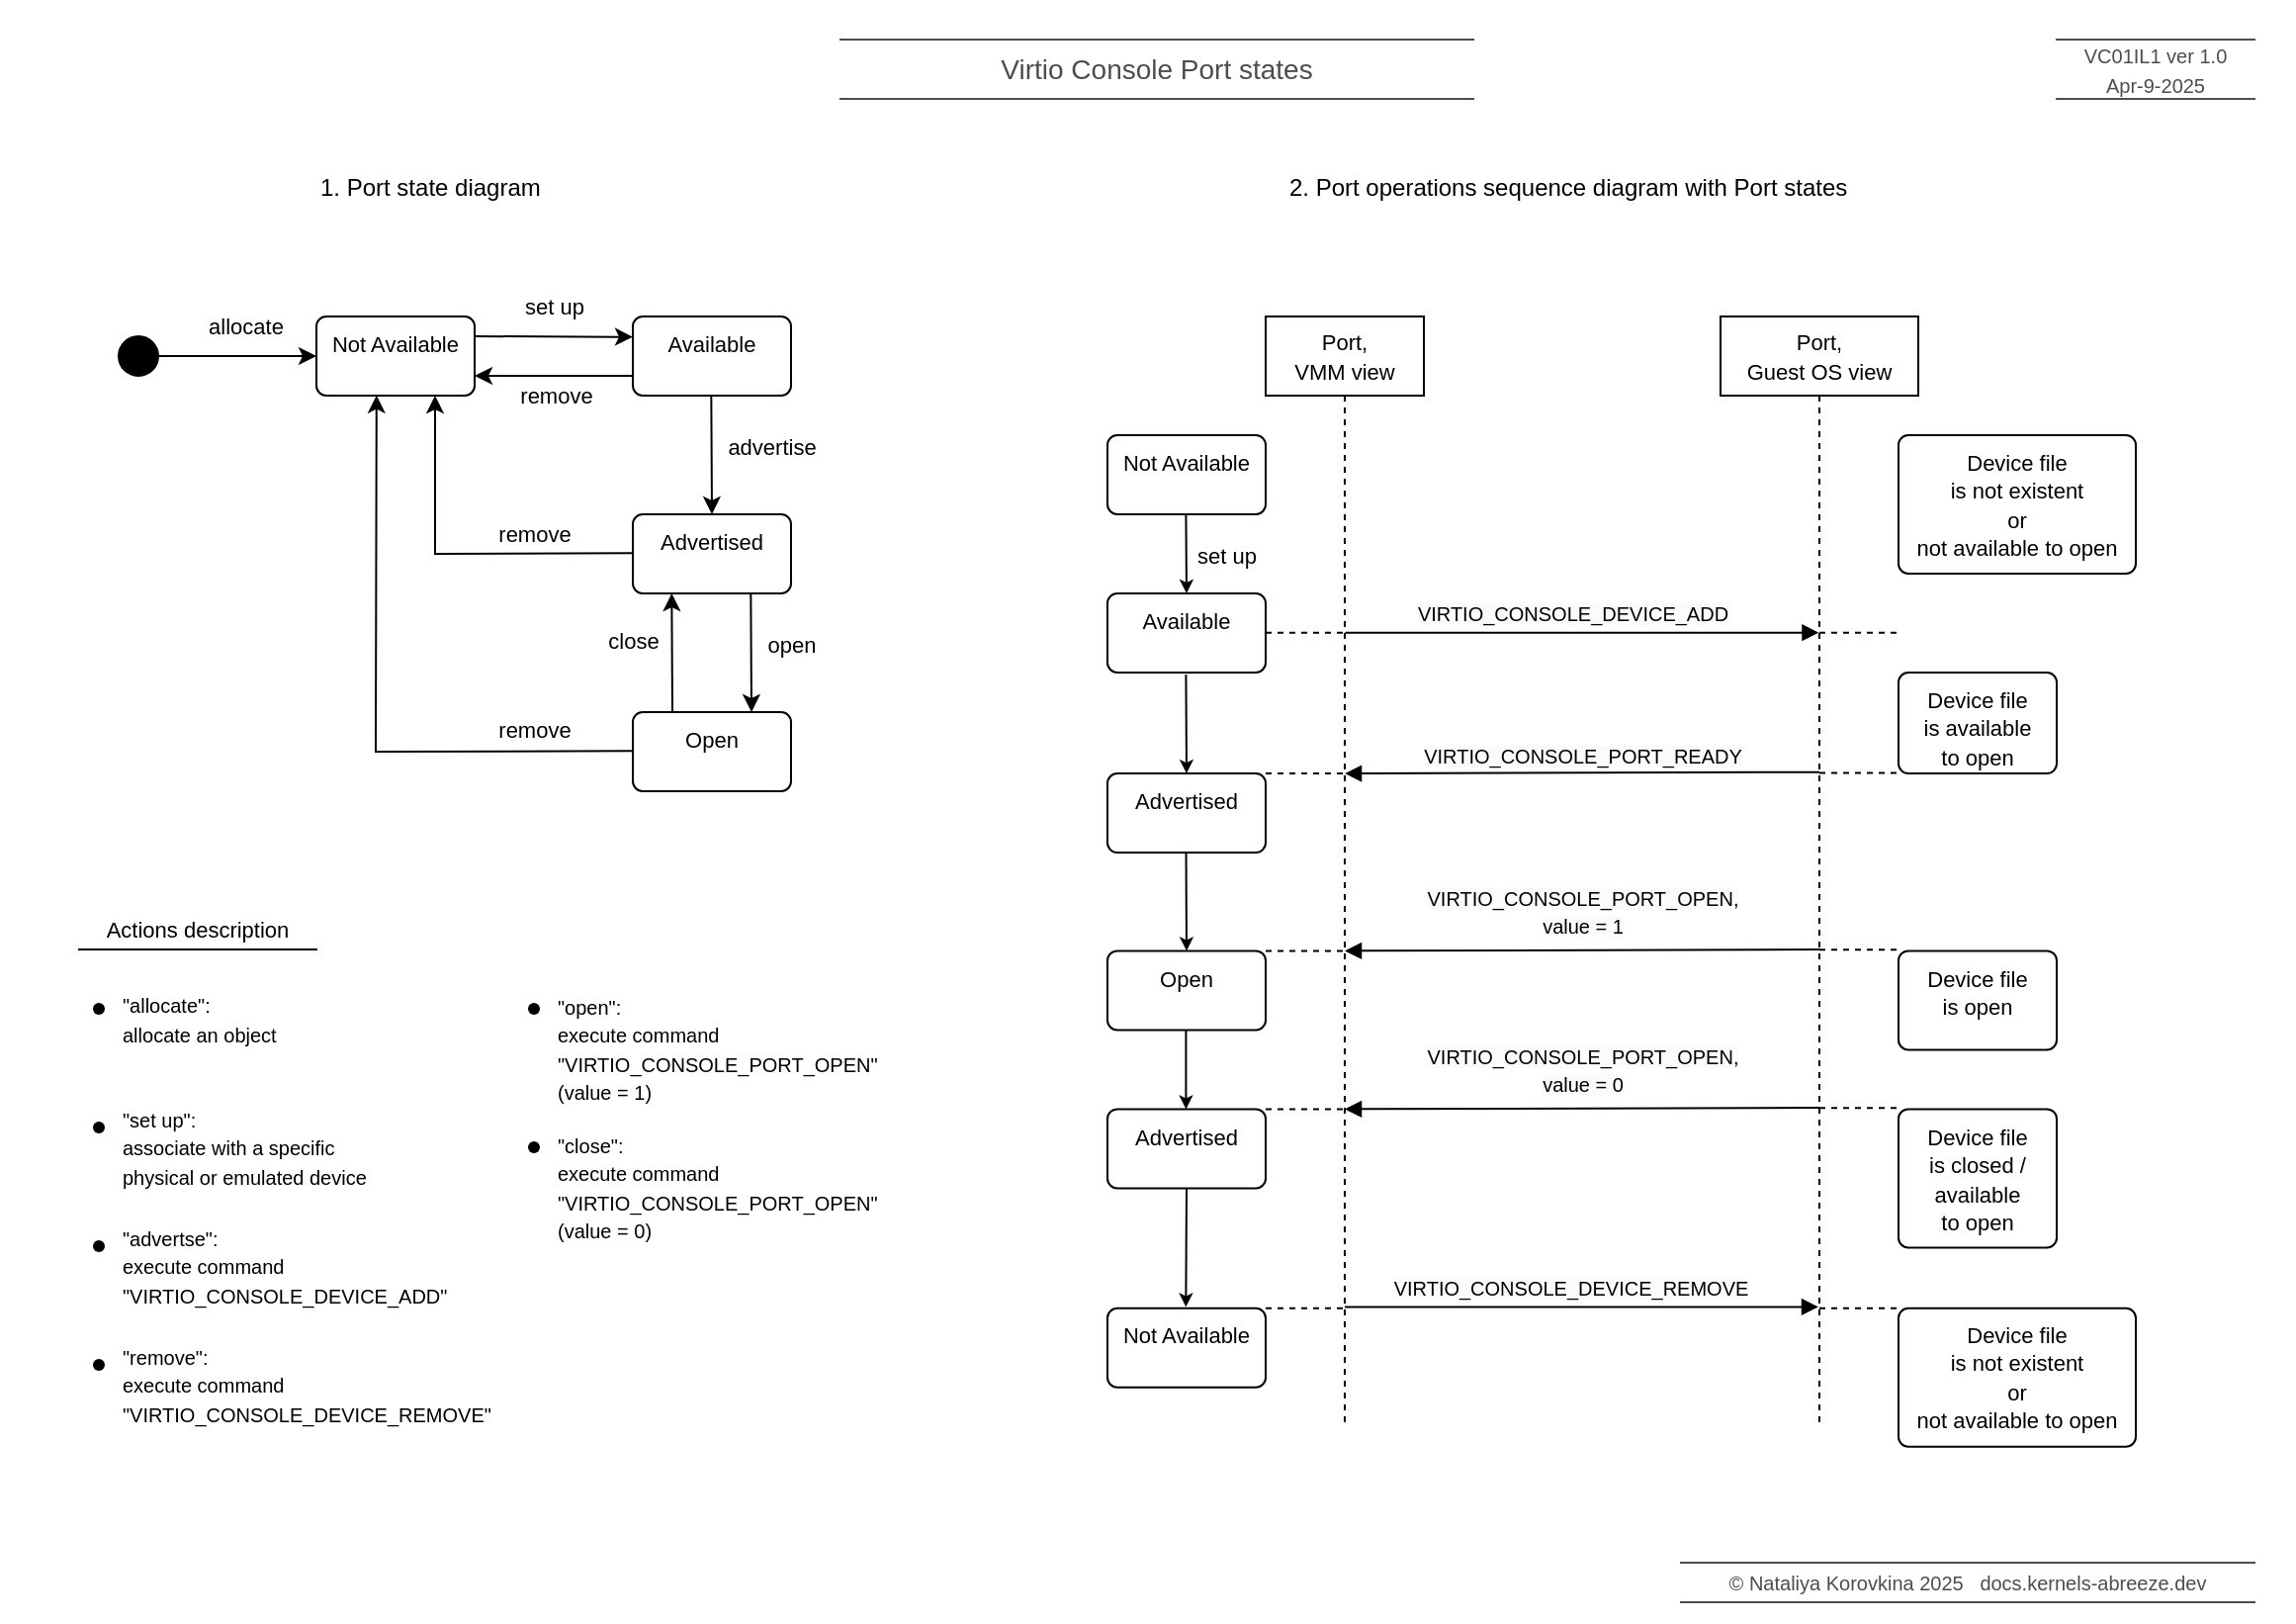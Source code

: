 <mxfile version="28.0.6">
  <diagram name="Page-1" id="znx50eJQary7bdkYCdUz">
    <mxGraphModel dx="1532" dy="1142" grid="1" gridSize="10" guides="1" tooltips="1" connect="1" arrows="1" fold="1" page="1" pageScale="1" pageWidth="1169" pageHeight="827" math="0" shadow="0" adaptiveColors="auto">
      <root>
        <mxCell id="0" />
        <mxCell id="1" parent="0" />
        <mxCell id="gugzXaBy3OFRLoOntFII-1" value="" style="rounded=0;whiteSpace=wrap;html=1;strokeColor=none;" vertex="1" parent="1">
          <mxGeometry width="1160" height="820" as="geometry" />
        </mxCell>
        <mxCell id="KwKp2TUJxg4RzcYVuOgC-75" value="" style="rounded=0;whiteSpace=wrap;html=1;strokeColor=none;movable=0;resizable=0;rotatable=0;deletable=0;editable=0;locked=1;connectable=0;fillColor=none;" parent="1" vertex="1">
          <mxGeometry width="1160" height="820" as="geometry" />
        </mxCell>
        <mxCell id="KwKp2TUJxg4RzcYVuOgC-1" value="&lt;span style=&quot;color: rgb(77, 77, 77); font-size: 14px;&quot;&gt;Virtio Console Port states&lt;/span&gt;" style="shape=partialRectangle;whiteSpace=wrap;html=1;left=0;right=0;fillColor=none;strokeColor=#4D4D4D;" parent="1" vertex="1">
          <mxGeometry x="425" y="20" width="320" height="30" as="geometry" />
        </mxCell>
        <mxCell id="KwKp2TUJxg4RzcYVuOgC-2" value="" style="ellipse;fillColor=strokeColor;html=1;" parent="1" vertex="1">
          <mxGeometry x="60" y="170" width="20" height="20" as="geometry" />
        </mxCell>
        <mxCell id="KwKp2TUJxg4RzcYVuOgC-3" value="&lt;font style=&quot;font-size: 11px;&quot;&gt;Not Available&lt;/font&gt;" style="html=1;align=center;verticalAlign=top;rounded=1;absoluteArcSize=1;arcSize=10;dashed=0;whiteSpace=wrap;" parent="1" vertex="1">
          <mxGeometry x="160" y="160" width="80" height="40" as="geometry" />
        </mxCell>
        <mxCell id="KwKp2TUJxg4RzcYVuOgC-4" value="&lt;font style=&quot;font-size: 11px;&quot;&gt;Available&lt;/font&gt;" style="html=1;align=center;verticalAlign=top;rounded=1;absoluteArcSize=1;arcSize=10;dashed=0;whiteSpace=wrap;" parent="1" vertex="1">
          <mxGeometry x="320" y="160" width="80" height="40" as="geometry" />
        </mxCell>
        <mxCell id="KwKp2TUJxg4RzcYVuOgC-5" value="&lt;font style=&quot;font-size: 11px;&quot;&gt;Advertised&lt;/font&gt;" style="html=1;align=center;verticalAlign=top;rounded=1;absoluteArcSize=1;arcSize=10;dashed=0;whiteSpace=wrap;" parent="1" vertex="1">
          <mxGeometry x="320" y="260" width="80" height="40" as="geometry" />
        </mxCell>
        <mxCell id="KwKp2TUJxg4RzcYVuOgC-7" value="" style="endArrow=classic;html=1;rounded=0;entryX=0;entryY=0.5;entryDx=0;entryDy=0;" parent="1" target="KwKp2TUJxg4RzcYVuOgC-3" edge="1">
          <mxGeometry width="50" height="50" relative="1" as="geometry">
            <mxPoint x="80" y="180" as="sourcePoint" />
            <mxPoint x="130" y="174.66" as="targetPoint" />
          </mxGeometry>
        </mxCell>
        <mxCell id="KwKp2TUJxg4RzcYVuOgC-11" value="allocate" style="edgeLabel;html=1;align=center;verticalAlign=middle;resizable=0;points=[];" parent="KwKp2TUJxg4RzcYVuOgC-7" vertex="1" connectable="0">
          <mxGeometry x="0.241" y="-2" relative="1" as="geometry">
            <mxPoint x="-6" y="-17" as="offset" />
          </mxGeometry>
        </mxCell>
        <mxCell id="KwKp2TUJxg4RzcYVuOgC-8" value="" style="endArrow=classic;html=1;rounded=0;" parent="1" edge="1">
          <mxGeometry width="50" height="50" relative="1" as="geometry">
            <mxPoint x="240" y="170" as="sourcePoint" />
            <mxPoint x="320" y="170.34" as="targetPoint" />
          </mxGeometry>
        </mxCell>
        <mxCell id="KwKp2TUJxg4RzcYVuOgC-12" value="set up" style="edgeLabel;html=1;align=center;verticalAlign=middle;resizable=0;points=[];" parent="KwKp2TUJxg4RzcYVuOgC-8" vertex="1" connectable="0">
          <mxGeometry x="-0.009" relative="1" as="geometry">
            <mxPoint y="-15" as="offset" />
          </mxGeometry>
        </mxCell>
        <mxCell id="KwKp2TUJxg4RzcYVuOgC-9" value="" style="endArrow=classic;html=1;rounded=0;" parent="1" edge="1">
          <mxGeometry width="50" height="50" relative="1" as="geometry">
            <mxPoint x="359.66" y="200" as="sourcePoint" />
            <mxPoint x="360" y="260" as="targetPoint" />
          </mxGeometry>
        </mxCell>
        <mxCell id="KwKp2TUJxg4RzcYVuOgC-13" value="advertise" style="edgeLabel;html=1;align=center;verticalAlign=middle;resizable=0;points=[];" parent="KwKp2TUJxg4RzcYVuOgC-9" vertex="1" connectable="0">
          <mxGeometry x="0.266" y="1" relative="1" as="geometry">
            <mxPoint x="29" y="-12" as="offset" />
          </mxGeometry>
        </mxCell>
        <mxCell id="KwKp2TUJxg4RzcYVuOgC-10" value="&lt;font style=&quot;font-size: 11px;&quot;&gt;Open&lt;/font&gt;" style="html=1;align=center;verticalAlign=top;rounded=1;absoluteArcSize=1;arcSize=10;dashed=0;whiteSpace=wrap;" parent="1" vertex="1">
          <mxGeometry x="320" y="360" width="80" height="40" as="geometry" />
        </mxCell>
        <mxCell id="KwKp2TUJxg4RzcYVuOgC-14" value="&lt;div style=&quot;text-wrap: nowrap;&quot;&gt;&lt;font style=&quot;font-size: 10px;&quot;&gt;&quot;set up&quot;:&lt;/font&gt;&lt;/div&gt;&lt;div style=&quot;text-wrap: nowrap;&quot;&gt;&lt;font style=&quot;font-size: 10px;&quot;&gt;associate with a specific&lt;/font&gt;&lt;/div&gt;&lt;div style=&quot;text-wrap: nowrap;&quot;&gt;&lt;font style=&quot;font-size: 10px;&quot;&gt;physical or emulated device&lt;/font&gt;&lt;/div&gt;" style="text;html=1;align=left;verticalAlign=middle;whiteSpace=wrap;rounded=0;" parent="1" vertex="1">
          <mxGeometry x="60" y="560" width="160" height="40" as="geometry" />
        </mxCell>
        <mxCell id="KwKp2TUJxg4RzcYVuOgC-15" value="&lt;span style=&quot;text-wrap: nowrap; background-color: rgb(255, 255, 255);&quot;&gt;&lt;font style=&quot;font-size: 10px;&quot;&gt;&quot;allocate&quot;:&lt;/font&gt;&lt;/span&gt;&lt;div style=&quot;text-wrap: nowrap;&quot;&gt;&lt;font style=&quot;font-size: 10px;&quot;&gt;allocate an object&lt;/font&gt;&lt;/div&gt;" style="text;html=1;align=left;verticalAlign=middle;whiteSpace=wrap;rounded=0;" parent="1" vertex="1">
          <mxGeometry x="60" y="500" width="110" height="30" as="geometry" />
        </mxCell>
        <mxCell id="KwKp2TUJxg4RzcYVuOgC-16" value="" style="endArrow=classic;html=1;rounded=0;" parent="1" edge="1">
          <mxGeometry width="50" height="50" relative="1" as="geometry">
            <mxPoint x="379.66" y="300" as="sourcePoint" />
            <mxPoint x="380" y="360" as="targetPoint" />
          </mxGeometry>
        </mxCell>
        <mxCell id="KwKp2TUJxg4RzcYVuOgC-17" value="open" style="edgeLabel;html=1;align=center;verticalAlign=middle;resizable=0;points=[];" parent="KwKp2TUJxg4RzcYVuOgC-16" vertex="1" connectable="0">
          <mxGeometry x="0.266" y="1" relative="1" as="geometry">
            <mxPoint x="19" y="-12" as="offset" />
          </mxGeometry>
        </mxCell>
        <mxCell id="KwKp2TUJxg4RzcYVuOgC-18" value="" style="endArrow=classic;html=1;rounded=0;" parent="1" edge="1">
          <mxGeometry width="50" height="50" relative="1" as="geometry">
            <mxPoint x="340" y="360" as="sourcePoint" />
            <mxPoint x="339.66" y="300" as="targetPoint" />
          </mxGeometry>
        </mxCell>
        <mxCell id="KwKp2TUJxg4RzcYVuOgC-19" value="close" style="edgeLabel;html=1;align=center;verticalAlign=middle;resizable=0;points=[];" parent="KwKp2TUJxg4RzcYVuOgC-18" vertex="1" connectable="0">
          <mxGeometry x="0.266" y="1" relative="1" as="geometry">
            <mxPoint x="-19" y="2" as="offset" />
          </mxGeometry>
        </mxCell>
        <mxCell id="KwKp2TUJxg4RzcYVuOgC-20" value="" style="endArrow=classic;html=1;rounded=0;" parent="1" edge="1">
          <mxGeometry width="50" height="50" relative="1" as="geometry">
            <mxPoint x="320" y="190" as="sourcePoint" />
            <mxPoint x="240" y="190" as="targetPoint" />
          </mxGeometry>
        </mxCell>
        <mxCell id="KwKp2TUJxg4RzcYVuOgC-21" value="remove" style="edgeLabel;html=1;align=center;verticalAlign=middle;resizable=0;points=[];" parent="KwKp2TUJxg4RzcYVuOgC-20" vertex="1" connectable="0">
          <mxGeometry x="-0.009" relative="1" as="geometry">
            <mxPoint y="10" as="offset" />
          </mxGeometry>
        </mxCell>
        <mxCell id="KwKp2TUJxg4RzcYVuOgC-22" value="" style="endArrow=classic;html=1;rounded=0;entryX=0.75;entryY=1;entryDx=0;entryDy=0;" parent="1" target="KwKp2TUJxg4RzcYVuOgC-3" edge="1">
          <mxGeometry width="50" height="50" relative="1" as="geometry">
            <mxPoint x="320" y="279.66" as="sourcePoint" />
            <mxPoint x="240" y="279.66" as="targetPoint" />
            <Array as="points">
              <mxPoint x="220" y="280" />
            </Array>
          </mxGeometry>
        </mxCell>
        <mxCell id="KwKp2TUJxg4RzcYVuOgC-23" value="remove" style="edgeLabel;html=1;align=center;verticalAlign=middle;resizable=0;points=[];" parent="KwKp2TUJxg4RzcYVuOgC-22" vertex="1" connectable="0">
          <mxGeometry x="-0.009" relative="1" as="geometry">
            <mxPoint x="39" y="-10" as="offset" />
          </mxGeometry>
        </mxCell>
        <mxCell id="KwKp2TUJxg4RzcYVuOgC-24" value="" style="endArrow=classic;html=1;rounded=0;entryX=0.38;entryY=0.996;entryDx=0;entryDy=0;entryPerimeter=0;" parent="1" target="KwKp2TUJxg4RzcYVuOgC-3" edge="1">
          <mxGeometry width="50" height="50" relative="1" as="geometry">
            <mxPoint x="320" y="379.66" as="sourcePoint" />
            <mxPoint x="220" y="300" as="targetPoint" />
            <Array as="points">
              <mxPoint x="190" y="380" />
            </Array>
          </mxGeometry>
        </mxCell>
        <mxCell id="KwKp2TUJxg4RzcYVuOgC-25" value="remove" style="edgeLabel;html=1;align=center;verticalAlign=middle;resizable=0;points=[];" parent="KwKp2TUJxg4RzcYVuOgC-24" vertex="1" connectable="0">
          <mxGeometry x="-0.009" relative="1" as="geometry">
            <mxPoint x="80" y="12" as="offset" />
          </mxGeometry>
        </mxCell>
        <mxCell id="KwKp2TUJxg4RzcYVuOgC-27" value="&lt;font style=&quot;font-size: 10px;&quot;&gt;&quot;advertse&quot;:&lt;/font&gt;&lt;div&gt;&lt;font style=&quot;font-size: 10px;&quot;&gt;execute command &quot;VIRTIO_CONSOLE_DEVICE_ADD&quot;&lt;/font&gt;&lt;/div&gt;" style="text;html=1;align=left;verticalAlign=middle;whiteSpace=wrap;rounded=0;" parent="1" vertex="1">
          <mxGeometry x="60" y="620" width="175" height="40" as="geometry" />
        </mxCell>
        <mxCell id="KwKp2TUJxg4RzcYVuOgC-38" value="&lt;span style=&quot;font-size: 11px; text-align: left;&quot;&gt;Actions description&lt;/span&gt;" style="shape=partialRectangle;whiteSpace=wrap;html=1;bottom=1;right=0;fillColor=none;left=0;top=0;" parent="1" vertex="1">
          <mxGeometry x="40" y="460" width="120" height="20" as="geometry" />
        </mxCell>
        <mxCell id="KwKp2TUJxg4RzcYVuOgC-40" value="" style="shape=waypoint;sketch=0;fillStyle=solid;size=6;pointerEvents=1;points=[];fillColor=none;resizable=0;rotatable=0;perimeter=centerPerimeter;snapToPoint=1;" parent="1" vertex="1">
          <mxGeometry x="40" y="500" width="20" height="20" as="geometry" />
        </mxCell>
        <mxCell id="KwKp2TUJxg4RzcYVuOgC-41" value="" style="shape=waypoint;sketch=0;fillStyle=solid;size=6;pointerEvents=1;points=[];fillColor=none;resizable=0;rotatable=0;perimeter=centerPerimeter;snapToPoint=1;" parent="1" vertex="1">
          <mxGeometry x="40" y="560" width="20" height="20" as="geometry" />
        </mxCell>
        <mxCell id="KwKp2TUJxg4RzcYVuOgC-42" value="" style="shape=waypoint;sketch=0;fillStyle=solid;size=6;pointerEvents=1;points=[];fillColor=none;resizable=0;rotatable=0;perimeter=centerPerimeter;snapToPoint=1;" parent="1" vertex="1">
          <mxGeometry x="40" y="620" width="20" height="20" as="geometry" />
        </mxCell>
        <mxCell id="KwKp2TUJxg4RzcYVuOgC-43" value="" style="shape=waypoint;sketch=0;fillStyle=solid;size=6;pointerEvents=1;points=[];fillColor=none;resizable=0;rotatable=0;perimeter=centerPerimeter;snapToPoint=1;" parent="1" vertex="1">
          <mxGeometry x="40" y="680" width="20" height="20" as="geometry" />
        </mxCell>
        <mxCell id="KwKp2TUJxg4RzcYVuOgC-44" value="&lt;font style=&quot;font-size: 10px;&quot;&gt;&quot;remove&quot;:&lt;/font&gt;&lt;div&gt;&lt;font style=&quot;font-size: 10px;&quot;&gt;execute command &quot;VIRTIO_CONSOLE_DEVICE_REMOVE&quot;&lt;/font&gt;&lt;/div&gt;" style="text;html=1;align=left;verticalAlign=middle;whiteSpace=wrap;rounded=0;" parent="1" vertex="1">
          <mxGeometry x="60" y="680" width="205" height="40" as="geometry" />
        </mxCell>
        <mxCell id="KwKp2TUJxg4RzcYVuOgC-45" value="" style="shape=waypoint;sketch=0;fillStyle=solid;size=6;pointerEvents=1;points=[];fillColor=none;resizable=0;rotatable=0;perimeter=centerPerimeter;snapToPoint=1;" parent="1" vertex="1">
          <mxGeometry x="260" y="500" width="20" height="20" as="geometry" />
        </mxCell>
        <mxCell id="KwKp2TUJxg4RzcYVuOgC-46" value="&lt;font style=&quot;font-size: 10px;&quot;&gt;&quot;open&quot;:&lt;/font&gt;&lt;div&gt;&lt;font style=&quot;font-size: 10px;&quot;&gt;execute command &quot;VIRTIO_CONSOLE_PORT_OPEN&quot;&lt;/font&gt;&lt;/div&gt;&lt;div&gt;&lt;font style=&quot;font-size: 10px;&quot;&gt;(value = 1)&lt;/font&gt;&lt;/div&gt;" style="text;html=1;align=left;verticalAlign=middle;whiteSpace=wrap;rounded=0;" parent="1" vertex="1">
          <mxGeometry x="280" y="500" width="175" height="60" as="geometry" />
        </mxCell>
        <mxCell id="KwKp2TUJxg4RzcYVuOgC-47" value="" style="shape=waypoint;sketch=0;fillStyle=solid;size=6;pointerEvents=1;points=[];fillColor=none;resizable=0;rotatable=0;perimeter=centerPerimeter;snapToPoint=1;" parent="1" vertex="1">
          <mxGeometry x="260" y="570" width="20" height="20" as="geometry" />
        </mxCell>
        <mxCell id="KwKp2TUJxg4RzcYVuOgC-48" value="&lt;font style=&quot;font-size: 10px;&quot;&gt;&quot;close&quot;:&lt;/font&gt;&lt;div&gt;&lt;font style=&quot;font-size: 10px;&quot;&gt;execute command &quot;VIRTIO_CONSOLE_PORT_OPEN&quot;&lt;/font&gt;&lt;/div&gt;&lt;div&gt;&lt;font style=&quot;font-size: 10px;&quot;&gt;(value = 0)&lt;/font&gt;&lt;/div&gt;" style="text;html=1;align=left;verticalAlign=middle;whiteSpace=wrap;rounded=0;" parent="1" vertex="1">
          <mxGeometry x="280" y="570" width="175" height="60" as="geometry" />
        </mxCell>
        <mxCell id="KwKp2TUJxg4RzcYVuOgC-49" value="&lt;font style=&quot;font-size: 11px;&quot;&gt;Not Available&lt;/font&gt;" style="html=1;align=center;verticalAlign=top;rounded=1;absoluteArcSize=1;arcSize=10;dashed=0;whiteSpace=wrap;" parent="1" vertex="1">
          <mxGeometry x="560" y="220" width="80" height="40" as="geometry" />
        </mxCell>
        <mxCell id="KwKp2TUJxg4RzcYVuOgC-51" value="1. Port state diagram" style="text;html=1;align=left;verticalAlign=middle;whiteSpace=wrap;rounded=0;" parent="1" vertex="1">
          <mxGeometry x="160" y="80" width="120" height="30" as="geometry" />
        </mxCell>
        <mxCell id="KwKp2TUJxg4RzcYVuOgC-52" value="2. Port operations sequence diagram with Port states" style="text;html=1;align=left;verticalAlign=middle;whiteSpace=wrap;rounded=0;" parent="1" vertex="1">
          <mxGeometry x="650" y="80" width="300" height="30" as="geometry" />
        </mxCell>
        <mxCell id="KwKp2TUJxg4RzcYVuOgC-53" value="&lt;font style=&quot;font-size: 11px;&quot;&gt;Available&lt;/font&gt;" style="html=1;align=center;verticalAlign=top;rounded=1;absoluteArcSize=1;arcSize=10;dashed=0;whiteSpace=wrap;" parent="1" vertex="1">
          <mxGeometry x="560" y="300" width="80" height="40" as="geometry" />
        </mxCell>
        <mxCell id="KwKp2TUJxg4RzcYVuOgC-54" value="&lt;font style=&quot;font-size: 11px;&quot;&gt;Port,&lt;/font&gt;&lt;div&gt;&lt;font style=&quot;font-size: 11px;&quot;&gt;VMM view&lt;/font&gt;&lt;/div&gt;" style="shape=umlLifeline;perimeter=lifelinePerimeter;whiteSpace=wrap;html=1;container=1;dropTarget=0;collapsible=0;recursiveResize=0;outlineConnect=0;portConstraint=eastwest;newEdgeStyle={&quot;edgeStyle&quot;:&quot;elbowEdgeStyle&quot;,&quot;elbow&quot;:&quot;vertical&quot;,&quot;curved&quot;:0,&quot;rounded&quot;:0};" parent="1" vertex="1">
          <mxGeometry x="640" y="160" width="80" height="560" as="geometry" />
        </mxCell>
        <mxCell id="KwKp2TUJxg4RzcYVuOgC-55" value="&lt;font style=&quot;font-size: 11px;&quot;&gt;Port,&lt;/font&gt;&lt;div&gt;&lt;font style=&quot;font-size: 11px;&quot;&gt;Guest OS view&lt;/font&gt;&lt;/div&gt;" style="shape=umlLifeline;perimeter=lifelinePerimeter;whiteSpace=wrap;html=1;container=1;dropTarget=0;collapsible=0;recursiveResize=0;outlineConnect=0;portConstraint=eastwest;newEdgeStyle={&quot;edgeStyle&quot;:&quot;elbowEdgeStyle&quot;,&quot;elbow&quot;:&quot;vertical&quot;,&quot;curved&quot;:0,&quot;rounded&quot;:0};" parent="1" vertex="1">
          <mxGeometry x="870" y="160" width="100" height="560" as="geometry" />
        </mxCell>
        <mxCell id="KwKp2TUJxg4RzcYVuOgC-56" value="" style="endArrow=classic;html=1;rounded=0;endSize=4;startSize=4;" parent="1" edge="1">
          <mxGeometry width="50" height="50" relative="1" as="geometry">
            <mxPoint x="599.71" y="260" as="sourcePoint" />
            <mxPoint x="600" y="300" as="targetPoint" />
          </mxGeometry>
        </mxCell>
        <mxCell id="KwKp2TUJxg4RzcYVuOgC-57" value="set up" style="edgeLabel;html=1;align=center;verticalAlign=middle;resizable=0;points=[];" parent="KwKp2TUJxg4RzcYVuOgC-56" vertex="1" connectable="0">
          <mxGeometry x="0.266" y="1" relative="1" as="geometry">
            <mxPoint x="19" y="-5" as="offset" />
          </mxGeometry>
        </mxCell>
        <mxCell id="KwKp2TUJxg4RzcYVuOgC-58" value="" style="html=1;verticalAlign=bottom;labelBackgroundColor=none;endArrow=block;endFill=1;rounded=0;" parent="1" edge="1">
          <mxGeometry width="160" relative="1" as="geometry">
            <mxPoint x="680.25" y="319.83" as="sourcePoint" />
            <mxPoint x="919.75" y="319.83" as="targetPoint" />
          </mxGeometry>
        </mxCell>
        <mxCell id="KwKp2TUJxg4RzcYVuOgC-59" value="&lt;span style=&quot;font-size: 10px; text-align: left; text-wrap: wrap; background-color: rgb(251, 251, 251);&quot;&gt;VIRTIO_CONSOLE_DEVICE_ADD&lt;/span&gt;" style="edgeLabel;html=1;align=center;verticalAlign=middle;resizable=0;points=[];" parent="KwKp2TUJxg4RzcYVuOgC-58" vertex="1" connectable="0">
          <mxGeometry x="-0.138" y="1" relative="1" as="geometry">
            <mxPoint x="11" y="-9" as="offset" />
          </mxGeometry>
        </mxCell>
        <mxCell id="KwKp2TUJxg4RzcYVuOgC-60" value="" style="html=1;verticalAlign=bottom;labelBackgroundColor=none;endArrow=block;endFill=1;rounded=0;" parent="1" edge="1">
          <mxGeometry width="160" relative="1" as="geometry">
            <mxPoint x="920" y="480.0" as="sourcePoint" />
            <mxPoint x="680" y="480.69" as="targetPoint" />
          </mxGeometry>
        </mxCell>
        <mxCell id="KwKp2TUJxg4RzcYVuOgC-61" value="&lt;span style=&quot;font-size: 10px; text-align: left; text-wrap: wrap; background-color: rgb(251, 251, 251);&quot;&gt;VIRTIO_CONSOLE_PORT_OPEN,&lt;/span&gt;&lt;br&gt;&lt;div&gt;&lt;span style=&quot;font-size: 10px; text-align: left; text-wrap: wrap; background-color: rgb(251, 251, 251);&quot;&gt;value = 1&lt;/span&gt;&lt;/div&gt;" style="edgeLabel;html=1;align=center;verticalAlign=middle;resizable=0;points=[];" parent="KwKp2TUJxg4RzcYVuOgC-60" vertex="1" connectable="0">
          <mxGeometry x="-0.138" y="1" relative="1" as="geometry">
            <mxPoint x="-17" y="-21" as="offset" />
          </mxGeometry>
        </mxCell>
        <mxCell id="KwKp2TUJxg4RzcYVuOgC-62" value="" style="html=1;verticalAlign=bottom;labelBackgroundColor=none;endArrow=block;endFill=1;rounded=0;" parent="1" edge="1">
          <mxGeometry width="160" relative="1" as="geometry">
            <mxPoint x="680" y="660.69" as="sourcePoint" />
            <mxPoint x="919.5" y="660.69" as="targetPoint" />
          </mxGeometry>
        </mxCell>
        <mxCell id="KwKp2TUJxg4RzcYVuOgC-63" value="&lt;span style=&quot;font-size: 10px; text-align: left; text-wrap: wrap; background-color: rgb(251, 251, 251);&quot;&gt;VIRTIO_CONSOLE_DEVICE_REMOVE&lt;/span&gt;" style="edgeLabel;html=1;align=center;verticalAlign=middle;resizable=0;points=[];" parent="KwKp2TUJxg4RzcYVuOgC-62" vertex="1" connectable="0">
          <mxGeometry x="-0.138" y="1" relative="1" as="geometry">
            <mxPoint x="11" y="-9" as="offset" />
          </mxGeometry>
        </mxCell>
        <mxCell id="KwKp2TUJxg4RzcYVuOgC-64" value="" style="html=1;verticalAlign=bottom;labelBackgroundColor=none;endArrow=block;endFill=1;rounded=0;" parent="1" edge="1">
          <mxGeometry width="160" relative="1" as="geometry">
            <mxPoint x="920" y="560.0" as="sourcePoint" />
            <mxPoint x="680" y="560.69" as="targetPoint" />
          </mxGeometry>
        </mxCell>
        <mxCell id="KwKp2TUJxg4RzcYVuOgC-65" value="&lt;span style=&quot;font-size: 10px; text-align: left; text-wrap: wrap; background-color: rgb(251, 251, 251);&quot;&gt;VIRTIO_CONSOLE_PORT_OPEN,&lt;/span&gt;&lt;br&gt;&lt;div&gt;&lt;span style=&quot;font-size: 10px; text-align: left; text-wrap: wrap; background-color: rgb(251, 251, 251);&quot;&gt;value = 0&lt;/span&gt;&lt;/div&gt;" style="edgeLabel;html=1;align=center;verticalAlign=middle;resizable=0;points=[];" parent="KwKp2TUJxg4RzcYVuOgC-64" vertex="1" connectable="0">
          <mxGeometry x="-0.138" y="1" relative="1" as="geometry">
            <mxPoint x="-17" y="-21" as="offset" />
          </mxGeometry>
        </mxCell>
        <mxCell id="KwKp2TUJxg4RzcYVuOgC-66" value="&lt;font style=&quot;font-size: 11px;&quot;&gt;Advertised&lt;/font&gt;" style="html=1;align=center;verticalAlign=top;rounded=1;absoluteArcSize=1;arcSize=10;dashed=0;whiteSpace=wrap;" parent="1" vertex="1">
          <mxGeometry x="560" y="391.03" width="80" height="40" as="geometry" />
        </mxCell>
        <mxCell id="KwKp2TUJxg4RzcYVuOgC-67" value="" style="endArrow=classic;html=1;rounded=0;endSize=4;startSize=4;" parent="1" edge="1">
          <mxGeometry width="50" height="50" relative="1" as="geometry">
            <mxPoint x="599.71" y="341.03" as="sourcePoint" />
            <mxPoint x="600" y="391.03" as="targetPoint" />
          </mxGeometry>
        </mxCell>
        <mxCell id="KwKp2TUJxg4RzcYVuOgC-69" value="" style="endArrow=classic;html=1;rounded=0;endSize=4;startSize=4;entryX=0.5;entryY=0;entryDx=0;entryDy=0;" parent="1" target="KwKp2TUJxg4RzcYVuOgC-70" edge="1">
          <mxGeometry width="50" height="50" relative="1" as="geometry">
            <mxPoint x="599.76" y="431.03" as="sourcePoint" />
            <mxPoint x="600.05" y="476.03" as="targetPoint" />
          </mxGeometry>
        </mxCell>
        <mxCell id="KwKp2TUJxg4RzcYVuOgC-70" value="&lt;font style=&quot;font-size: 11px;&quot;&gt;Open&lt;/font&gt;" style="html=1;align=center;verticalAlign=top;rounded=1;absoluteArcSize=1;arcSize=10;dashed=0;whiteSpace=wrap;" parent="1" vertex="1">
          <mxGeometry x="560" y="480.69" width="80" height="40" as="geometry" />
        </mxCell>
        <mxCell id="KwKp2TUJxg4RzcYVuOgC-71" value="" style="endArrow=classic;html=1;rounded=0;endSize=4;startSize=4;" parent="1" edge="1">
          <mxGeometry width="50" height="50" relative="1" as="geometry">
            <mxPoint x="599.71" y="520.69" as="sourcePoint" />
            <mxPoint x="599.71" y="560.69" as="targetPoint" />
          </mxGeometry>
        </mxCell>
        <mxCell id="KwKp2TUJxg4RzcYVuOgC-72" value="&lt;font style=&quot;font-size: 11px;&quot;&gt;Advertised&lt;/font&gt;" style="html=1;align=center;verticalAlign=top;rounded=1;absoluteArcSize=1;arcSize=10;dashed=0;whiteSpace=wrap;" parent="1" vertex="1">
          <mxGeometry x="560" y="560.69" width="80" height="40" as="geometry" />
        </mxCell>
        <mxCell id="KwKp2TUJxg4RzcYVuOgC-73" value="" style="endArrow=classic;html=1;rounded=0;endSize=4;startSize=4;exitX=0.5;exitY=1;exitDx=0;exitDy=0;" parent="1" source="KwKp2TUJxg4RzcYVuOgC-72" edge="1">
          <mxGeometry width="50" height="50" relative="1" as="geometry">
            <mxPoint x="599.66" y="620.69" as="sourcePoint" />
            <mxPoint x="599.66" y="660.69" as="targetPoint" />
          </mxGeometry>
        </mxCell>
        <mxCell id="KwKp2TUJxg4RzcYVuOgC-74" value="&lt;font style=&quot;font-size: 11px;&quot;&gt;Not Available&lt;/font&gt;" style="html=1;align=center;verticalAlign=top;rounded=1;absoluteArcSize=1;arcSize=10;dashed=0;whiteSpace=wrap;" parent="1" vertex="1">
          <mxGeometry x="560" y="661.38" width="80" height="40" as="geometry" />
        </mxCell>
        <mxCell id="7DuPhPbRKMuTt3ArdHG5-1" value="&lt;font style=&quot;font-size: 11px;&quot;&gt;Device file&lt;/font&gt;&lt;div&gt;&lt;font style=&quot;font-size: 11px;&quot;&gt;is not existent&lt;/font&gt;&lt;/div&gt;&lt;div&gt;&lt;font style=&quot;font-size: 11px;&quot;&gt;or&lt;/font&gt;&lt;/div&gt;&lt;div&gt;&lt;font style=&quot;font-size: 11px;&quot;&gt;not available&amp;nbsp;&lt;/font&gt;&lt;span style=&quot;font-size: 11px; background-color: transparent; color: light-dark(rgb(0, 0, 0), rgb(255, 255, 255));&quot;&gt;to open&lt;/span&gt;&lt;/div&gt;" style="html=1;align=center;verticalAlign=top;rounded=1;absoluteArcSize=1;arcSize=10;dashed=0;whiteSpace=wrap;" parent="1" vertex="1">
          <mxGeometry x="960" y="220" width="120" height="70" as="geometry" />
        </mxCell>
        <mxCell id="7DuPhPbRKMuTt3ArdHG5-3" value="&lt;font style=&quot;font-size: 11px;&quot;&gt;Device file&lt;/font&gt;&lt;div&gt;&lt;font style=&quot;font-size: 11px;&quot;&gt;is&lt;/font&gt;&lt;span style=&quot;font-size: 11px; background-color: transparent; color: light-dark(rgb(0, 0, 0), rgb(255, 255, 255));&quot;&gt;&amp;nbsp;available&lt;/span&gt;&lt;/div&gt;&lt;div&gt;&lt;font style=&quot;font-size: 11px;&quot;&gt;to open&lt;/font&gt;&lt;/div&gt;" style="html=1;align=center;verticalAlign=top;rounded=1;absoluteArcSize=1;arcSize=10;dashed=0;whiteSpace=wrap;" parent="1" vertex="1">
          <mxGeometry x="960" y="340" width="80" height="51.03" as="geometry" />
        </mxCell>
        <mxCell id="7DuPhPbRKMuTt3ArdHG5-4" value="&lt;font style=&quot;font-size: 11px;&quot;&gt;Device file&lt;/font&gt;&lt;div&gt;&lt;span style=&quot;font-size: 11px; background-color: transparent; color: light-dark(rgb(0, 0, 0), rgb(255, 255, 255));&quot;&gt;is open&lt;/span&gt;&lt;br&gt;&lt;/div&gt;" style="html=1;align=center;verticalAlign=top;rounded=1;absoluteArcSize=1;arcSize=10;dashed=0;whiteSpace=wrap;" parent="1" vertex="1">
          <mxGeometry x="960" y="480.69" width="80" height="50" as="geometry" />
        </mxCell>
        <mxCell id="7DuPhPbRKMuTt3ArdHG5-5" value="&lt;font style=&quot;font-size: 11px;&quot;&gt;Device file&lt;/font&gt;&lt;div&gt;&lt;span style=&quot;font-size: 11px; background-color: transparent; color: light-dark(rgb(0, 0, 0), rgb(255, 255, 255));&quot;&gt;is closed /&lt;/span&gt;&lt;br&gt;&lt;/div&gt;&lt;div&gt;&lt;span style=&quot;font-size: 11px; background-color: transparent; color: light-dark(rgb(0, 0, 0), rgb(255, 255, 255));&quot;&gt;available&lt;/span&gt;&lt;/div&gt;&lt;div&gt;&lt;span style=&quot;font-size: 11px; background-color: transparent; color: light-dark(rgb(0, 0, 0), rgb(255, 255, 255));&quot;&gt;to open&lt;/span&gt;&lt;/div&gt;" style="html=1;align=center;verticalAlign=top;rounded=1;absoluteArcSize=1;arcSize=10;dashed=0;whiteSpace=wrap;" parent="1" vertex="1">
          <mxGeometry x="960" y="560.69" width="80" height="70" as="geometry" />
        </mxCell>
        <mxCell id="7DuPhPbRKMuTt3ArdHG5-6" value="" style="endArrow=none;html=1;rounded=0;endFill=1;dashed=1;startFill=0;" parent="1" edge="1">
          <mxGeometry width="50" height="50" relative="1" as="geometry">
            <mxPoint x="920" y="661.38" as="sourcePoint" />
            <mxPoint x="960" y="661.38" as="targetPoint" />
          </mxGeometry>
        </mxCell>
        <mxCell id="7DuPhPbRKMuTt3ArdHG5-7" value="" style="endArrow=none;html=1;rounded=0;endFill=1;dashed=1;startFill=0;" parent="1" edge="1">
          <mxGeometry width="50" height="50" relative="1" as="geometry">
            <mxPoint x="920" y="319.83" as="sourcePoint" />
            <mxPoint x="960" y="319.83" as="targetPoint" />
          </mxGeometry>
        </mxCell>
        <mxCell id="7DuPhPbRKMuTt3ArdHG5-8" value="" style="endArrow=none;html=1;rounded=0;endFill=1;dashed=1;startFill=0;" parent="1" edge="1">
          <mxGeometry width="50" height="50" relative="1" as="geometry">
            <mxPoint x="920" y="480.12" as="sourcePoint" />
            <mxPoint x="960" y="480.12" as="targetPoint" />
          </mxGeometry>
        </mxCell>
        <mxCell id="7DuPhPbRKMuTt3ArdHG5-9" value="" style="endArrow=none;html=1;rounded=0;endFill=1;dashed=1;startFill=0;" parent="1" edge="1">
          <mxGeometry width="50" height="50" relative="1" as="geometry">
            <mxPoint x="920" y="560.12" as="sourcePoint" />
            <mxPoint x="960" y="560.12" as="targetPoint" />
          </mxGeometry>
        </mxCell>
        <mxCell id="7DuPhPbRKMuTt3ArdHG5-10" value="&lt;font style=&quot;color: rgb(77, 77, 77); font-size: 10px;&quot;&gt;VC01IL1&amp;nbsp;ver 1.0&lt;/font&gt;&lt;div&gt;&lt;font style=&quot;color: rgb(77, 77, 77); font-size: 10px;&quot;&gt;Apr-9-2025&lt;/font&gt;&lt;/div&gt;" style="shape=partialRectangle;whiteSpace=wrap;html=1;left=0;right=0;fillColor=none;strokeColor=#4D4D4D;" parent="1" vertex="1">
          <mxGeometry x="1040" y="20" width="100" height="30" as="geometry" />
        </mxCell>
        <mxCell id="7DuPhPbRKMuTt3ArdHG5-11" value="&lt;div&gt;&lt;font style=&quot;color: rgb(77, 77, 77); font-size: 10px;&quot;&gt;&lt;span style=&quot;background-color: initial;&quot;&gt;©&amp;nbsp;&lt;/span&gt;Nataliya Korovkina&lt;span style=&quot;background-color: initial;&quot;&gt;&amp;nbsp;2025&amp;nbsp; &amp;nbsp;&lt;/span&gt;&lt;/font&gt;&lt;span style=&quot;color: rgb(77, 77, 77); font-size: 10px; background-color: transparent;&quot;&gt;docs.kernels-abreeze.dev&lt;/span&gt;&lt;/div&gt;" style="shape=partialRectangle;whiteSpace=wrap;html=1;left=0;right=0;fillColor=none;strokeColor=#4D4D4D;" parent="1" vertex="1">
          <mxGeometry x="850" y="790" width="290" height="20" as="geometry" />
        </mxCell>
        <mxCell id="7DuPhPbRKMuTt3ArdHG5-12" value="" style="endArrow=none;html=1;rounded=0;endFill=1;dashed=1;startFill=0;" parent="1" edge="1">
          <mxGeometry width="50" height="50" relative="1" as="geometry">
            <mxPoint x="640" y="319.83" as="sourcePoint" />
            <mxPoint x="680" y="319.83" as="targetPoint" />
          </mxGeometry>
        </mxCell>
        <mxCell id="7DuPhPbRKMuTt3ArdHG5-13" value="" style="endArrow=none;html=1;rounded=0;endFill=1;dashed=1;startFill=0;" parent="1" edge="1">
          <mxGeometry width="50" height="50" relative="1" as="geometry">
            <mxPoint x="640" y="480.69" as="sourcePoint" />
            <mxPoint x="680" y="480.69" as="targetPoint" />
          </mxGeometry>
        </mxCell>
        <mxCell id="7DuPhPbRKMuTt3ArdHG5-14" value="" style="endArrow=none;html=1;rounded=0;endFill=1;dashed=1;startFill=0;" parent="1" edge="1">
          <mxGeometry width="50" height="50" relative="1" as="geometry">
            <mxPoint x="640" y="560.69" as="sourcePoint" />
            <mxPoint x="680" y="560.69" as="targetPoint" />
          </mxGeometry>
        </mxCell>
        <mxCell id="7DuPhPbRKMuTt3ArdHG5-15" value="" style="endArrow=none;html=1;rounded=0;endFill=1;dashed=1;startFill=0;" parent="1" edge="1">
          <mxGeometry width="50" height="50" relative="1" as="geometry">
            <mxPoint x="640" y="661.38" as="sourcePoint" />
            <mxPoint x="680" y="661.38" as="targetPoint" />
          </mxGeometry>
        </mxCell>
        <mxCell id="Y-cwmi2vcWheJ7d9kAND-1" value="" style="html=1;verticalAlign=bottom;labelBackgroundColor=none;endArrow=block;endFill=1;rounded=0;" parent="1" edge="1">
          <mxGeometry width="160" relative="1" as="geometry">
            <mxPoint x="920" y="390.34" as="sourcePoint" />
            <mxPoint x="680" y="391.03" as="targetPoint" />
          </mxGeometry>
        </mxCell>
        <mxCell id="Y-cwmi2vcWheJ7d9kAND-2" value="&lt;span style=&quot;font-size: 10px; text-align: left; text-wrap: wrap; background-color: rgb(251, 251, 251);&quot;&gt;VIRTIO_CONSOLE_PORT_READY&lt;/span&gt;" style="edgeLabel;html=1;align=center;verticalAlign=middle;resizable=0;points=[];" parent="Y-cwmi2vcWheJ7d9kAND-1" vertex="1" connectable="0">
          <mxGeometry x="-0.138" y="1" relative="1" as="geometry">
            <mxPoint x="-17" y="-10" as="offset" />
          </mxGeometry>
        </mxCell>
        <mxCell id="Y-cwmi2vcWheJ7d9kAND-3" value="" style="endArrow=none;html=1;rounded=0;endFill=1;dashed=1;startFill=0;" parent="1" edge="1">
          <mxGeometry width="50" height="50" relative="1" as="geometry">
            <mxPoint x="920" y="390.7" as="sourcePoint" />
            <mxPoint x="960" y="390.7" as="targetPoint" />
          </mxGeometry>
        </mxCell>
        <mxCell id="Y-cwmi2vcWheJ7d9kAND-4" value="" style="endArrow=none;html=1;rounded=0;endFill=1;dashed=1;startFill=0;" parent="1" edge="1">
          <mxGeometry width="50" height="50" relative="1" as="geometry">
            <mxPoint x="640" y="391.03" as="sourcePoint" />
            <mxPoint x="680" y="391.03" as="targetPoint" />
          </mxGeometry>
        </mxCell>
        <mxCell id="Y-cwmi2vcWheJ7d9kAND-5" value="&lt;font style=&quot;font-size: 11px;&quot;&gt;Device file&lt;/font&gt;&lt;div&gt;&lt;font style=&quot;font-size: 11px;&quot;&gt;is not existent&lt;/font&gt;&lt;/div&gt;&lt;div&gt;&lt;font style=&quot;font-size: 11px;&quot;&gt;or&lt;/font&gt;&lt;/div&gt;&lt;div&gt;&lt;font style=&quot;font-size: 11px;&quot;&gt;not available&amp;nbsp;&lt;/font&gt;&lt;span style=&quot;font-size: 11px; background-color: transparent; color: light-dark(rgb(0, 0, 0), rgb(255, 255, 255));&quot;&gt;to open&lt;/span&gt;&lt;/div&gt;" style="html=1;align=center;verticalAlign=top;rounded=1;absoluteArcSize=1;arcSize=10;dashed=0;whiteSpace=wrap;" parent="1" vertex="1">
          <mxGeometry x="960" y="661.38" width="120" height="70" as="geometry" />
        </mxCell>
      </root>
    </mxGraphModel>
  </diagram>
</mxfile>
